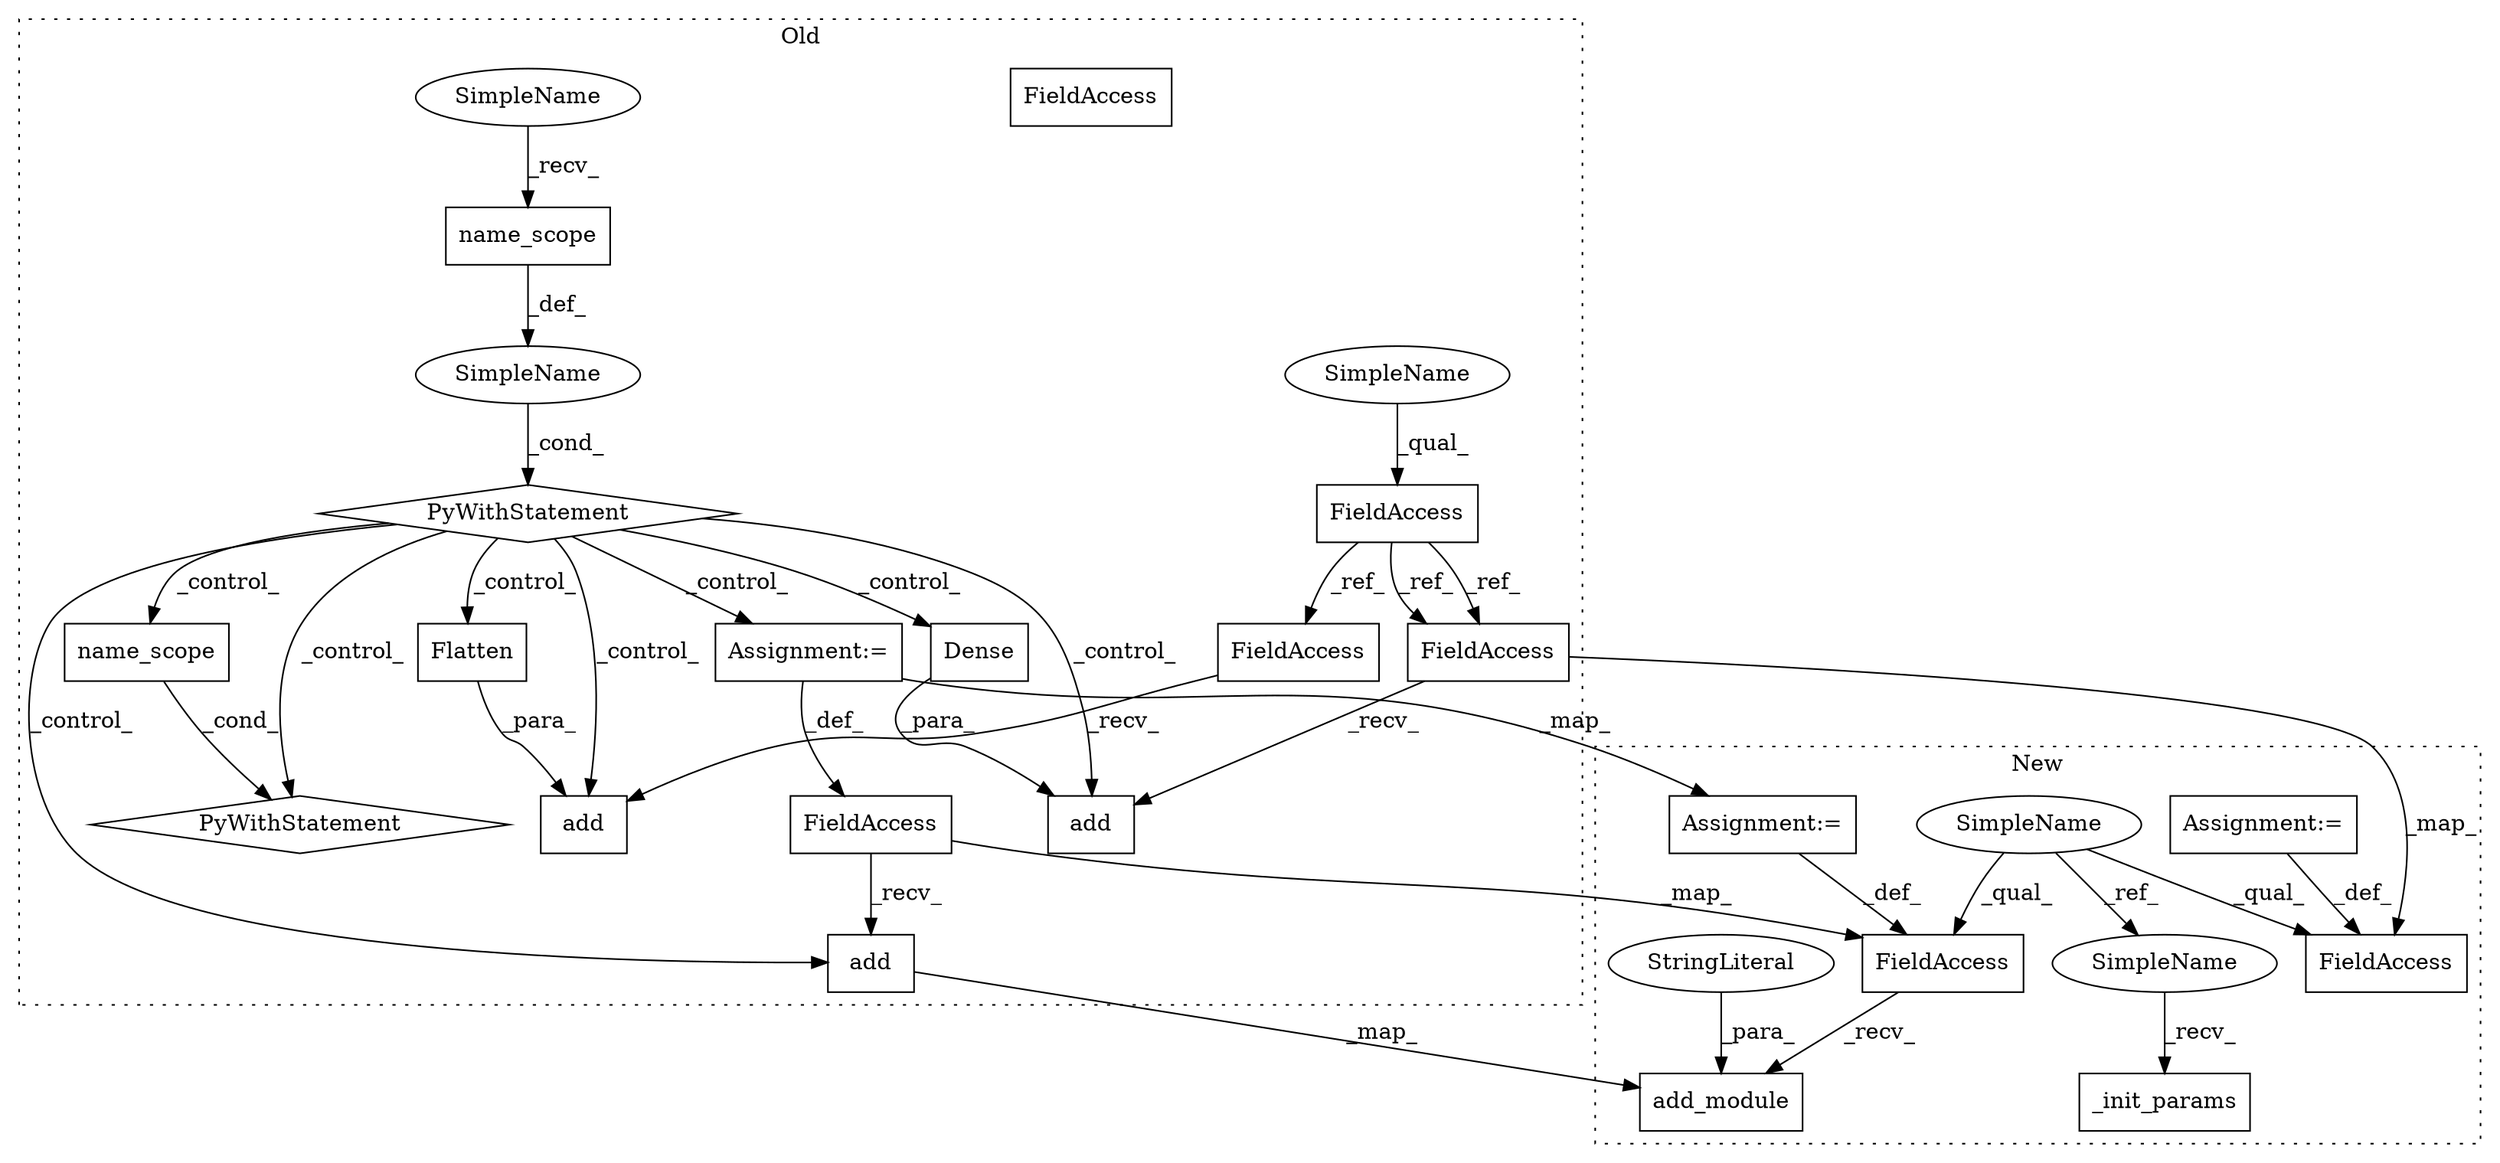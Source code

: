 digraph G {
subgraph cluster0 {
1 [label="Dense" a="32" s="1960,1985" l="6,1" shape="box"];
3 [label="add" a="32" s="1953,1986" l="4,1" shape="box"];
4 [label="PyWithStatement" a="104" s="823,850" l="10,2" shape="diamond"];
5 [label="add" a="32" s="1916,1932" l="4,1" shape="box"];
6 [label="Flatten" a="32" s="1923" l="9" shape="box"];
7 [label="PyWithStatement" a="104" s="1197,1225" l="10,2" shape="diamond"];
8 [label="FieldAccess" a="22" s="1861" l="11" shape="box"];
9 [label="SimpleName" a="42" s="" l="" shape="ellipse"];
12 [label="FieldAccess" a="22" s="1941" l="11" shape="box"];
13 [label="FieldAccess" a="22" s="860" l="13" shape="box"];
15 [label="name_scope" a="32" s="838" l="12" shape="box"];
18 [label="add" a="32" s="919,963" l="4,1" shape="box"];
20 [label="Assignment:=" a="7" s="873" l="1" shape="box"];
22 [label="name_scope" a="32" s="1213" l="12" shape="box"];
24 [label="SimpleName" a="42" s="833" l="4" shape="ellipse"];
25 [label="SimpleName" a="42" s="1861" l="4" shape="ellipse"];
26 [label="FieldAccess" a="22" s="1904" l="11" shape="box"];
27 [label="FieldAccess" a="22" s="1941" l="11" shape="box"];
label = "Old";
style="dotted";
}
subgraph cluster1 {
2 [label="_init_params" a="32" s="3013" l="14" shape="box"];
10 [label="SimpleName" a="42" s="1650" l="4" shape="ellipse"];
11 [label="FieldAccess" a="22" s="2950" l="11" shape="box"];
14 [label="FieldAccess" a="22" s="1994" l="13" shape="box"];
16 [label="Assignment:=" a="7" s="2157,2264" l="63,2" shape="box"];
17 [label="add_module" a="32" s="2049,2113" l="11,1" shape="box"];
19 [label="StringLiteral" a="45" s="2060" l="12" shape="ellipse"];
21 [label="Assignment:=" a="7" s="2007" l="1" shape="box"];
23 [label="SimpleName" a="42" s="3008" l="4" shape="ellipse"];
label = "New";
style="dotted";
}
1 -> 3 [label="_para_"];
4 -> 6 [label="_control_"];
4 -> 18 [label="_control_"];
4 -> 1 [label="_control_"];
4 -> 7 [label="_control_"];
4 -> 5 [label="_control_"];
4 -> 20 [label="_control_"];
4 -> 22 [label="_control_"];
4 -> 3 [label="_control_"];
6 -> 5 [label="_para_"];
8 -> 27 [label="_ref_"];
8 -> 26 [label="_ref_"];
8 -> 27 [label="_ref_"];
9 -> 4 [label="_cond_"];
10 -> 23 [label="_ref_"];
10 -> 11 [label="_qual_"];
10 -> 14 [label="_qual_"];
13 -> 14 [label="_map_"];
13 -> 18 [label="_recv_"];
14 -> 17 [label="_recv_"];
15 -> 9 [label="_def_"];
16 -> 11 [label="_def_"];
18 -> 17 [label="_map_"];
19 -> 17 [label="_para_"];
20 -> 21 [label="_map_"];
20 -> 13 [label="_def_"];
21 -> 14 [label="_def_"];
22 -> 7 [label="_cond_"];
23 -> 2 [label="_recv_"];
24 -> 15 [label="_recv_"];
25 -> 8 [label="_qual_"];
26 -> 5 [label="_recv_"];
27 -> 11 [label="_map_"];
27 -> 3 [label="_recv_"];
}